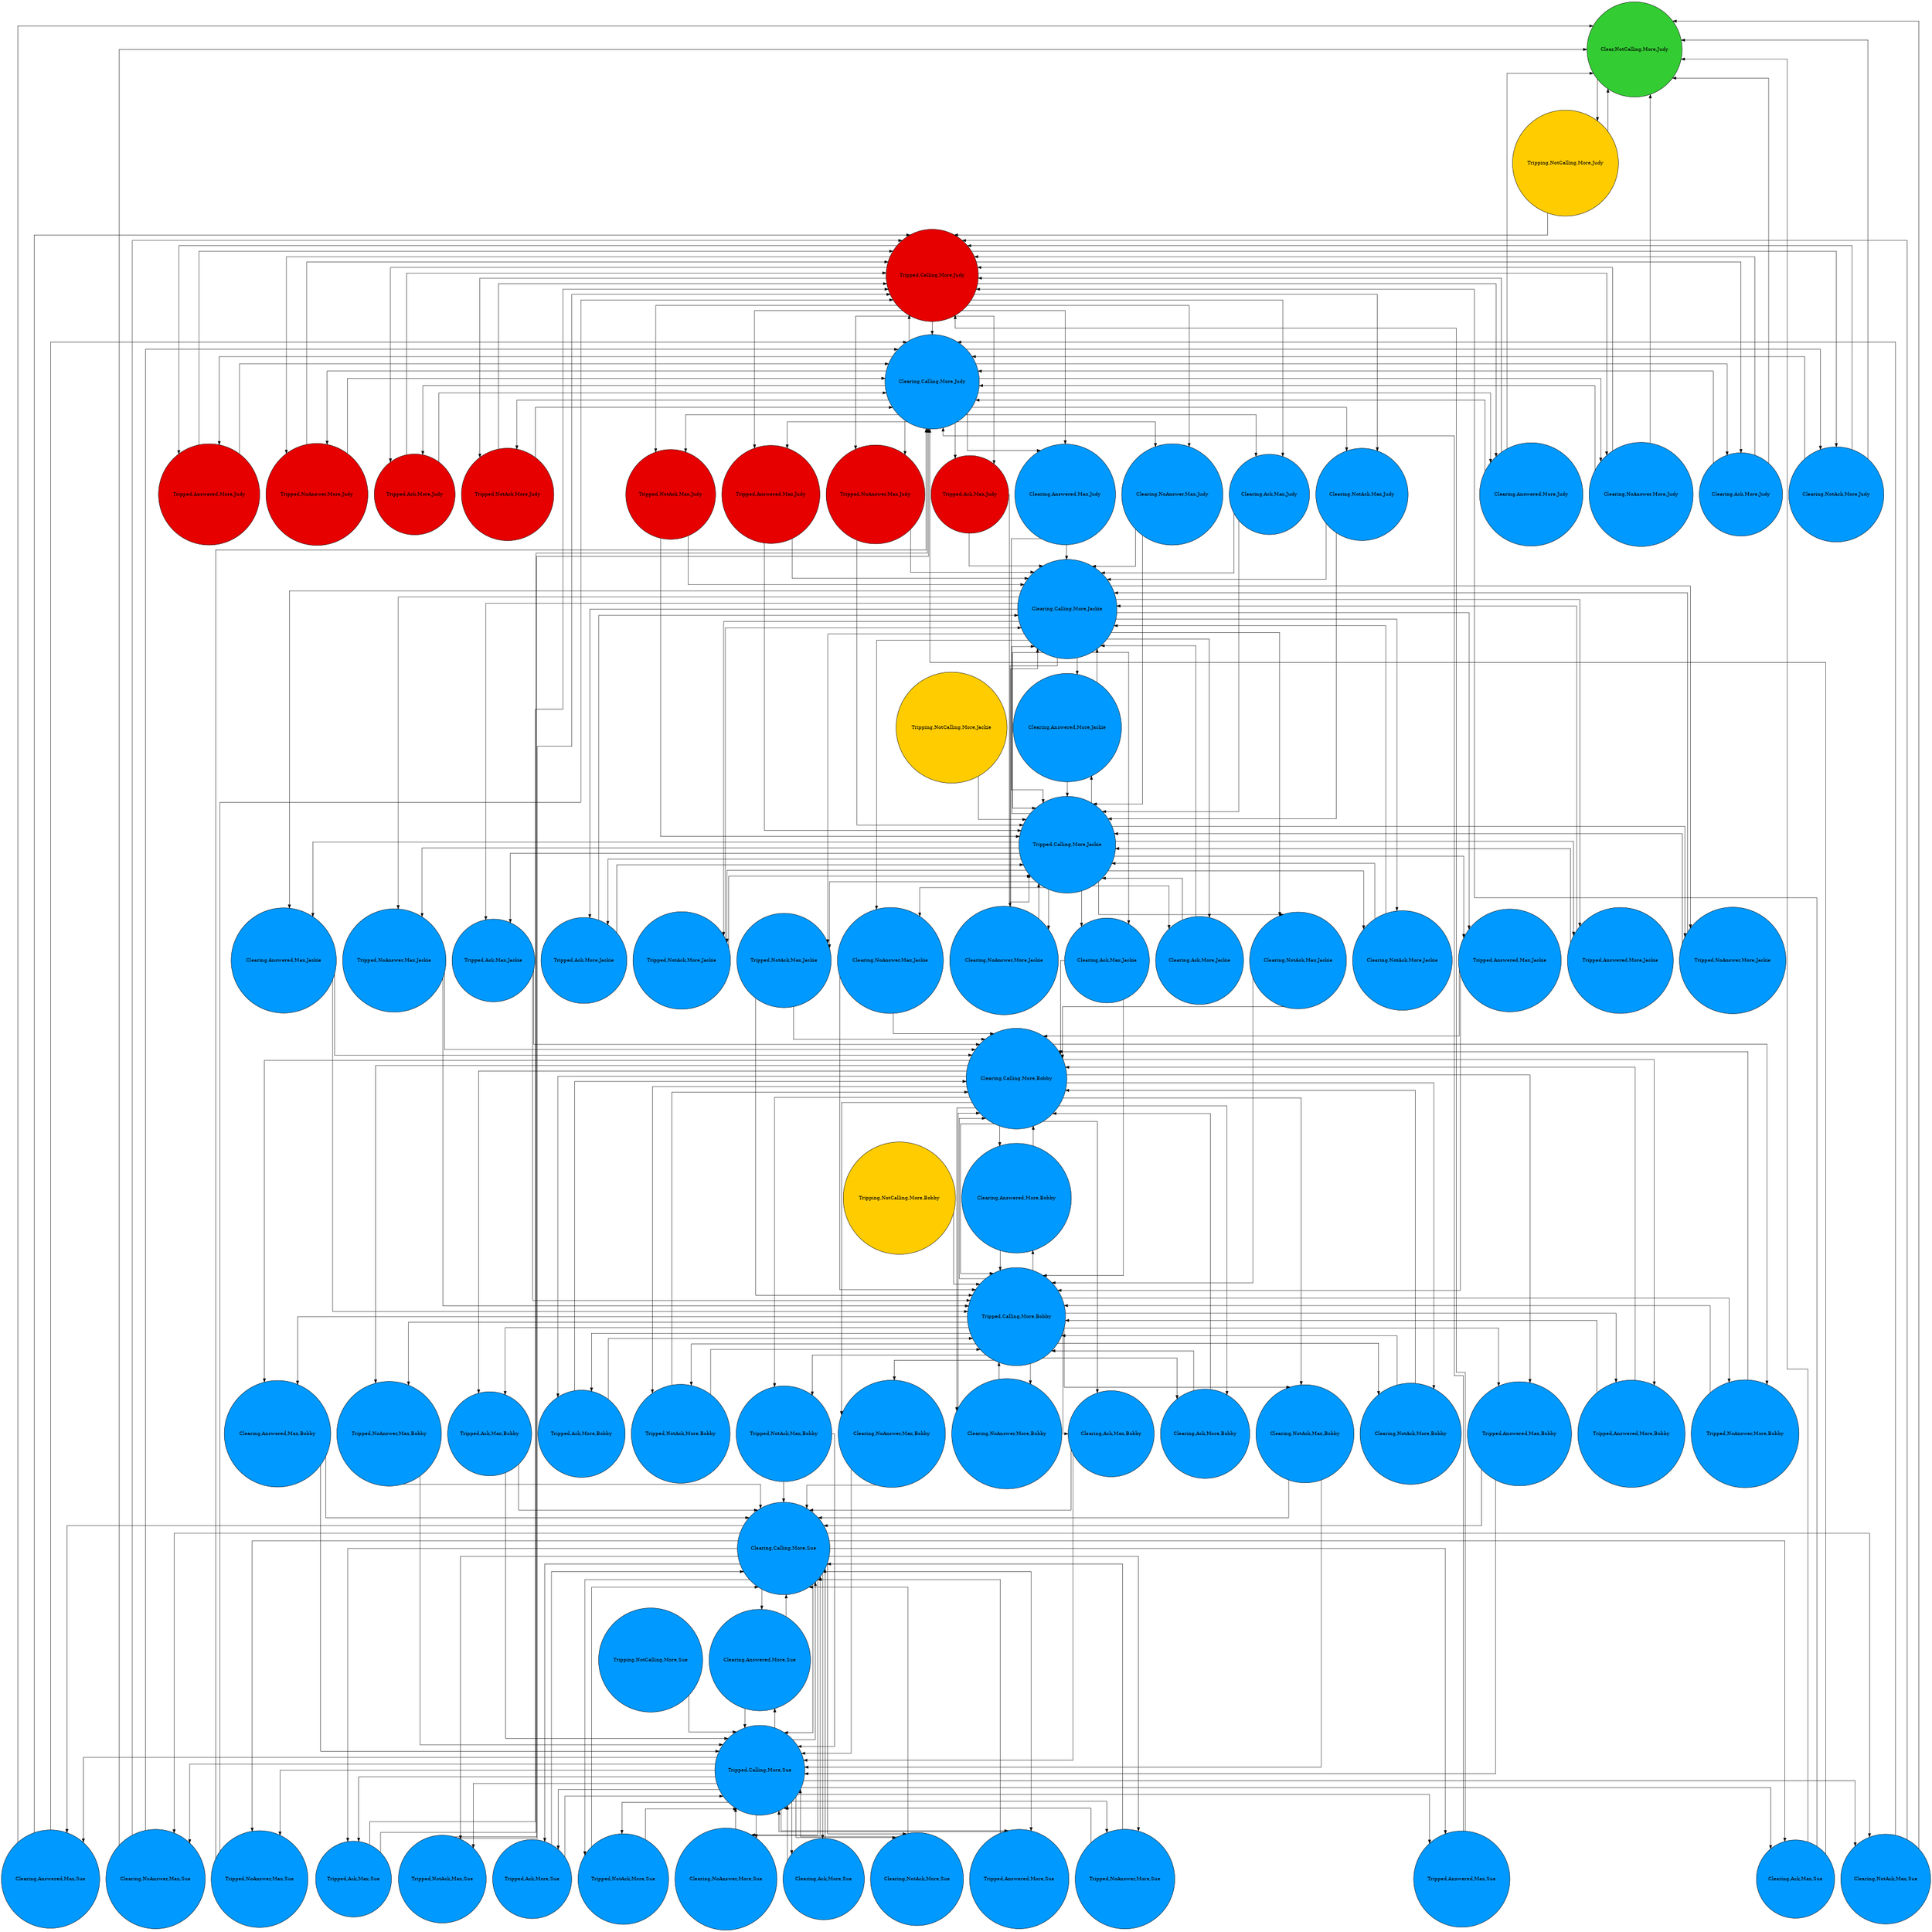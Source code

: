 digraph fgl {
	margin = "0"
	page = "22.0,22.0"
	size = "22.0,22.0"
	rotate = "0"
	ratio = "fill"
	overlap = false
	splines=ortho
	mincross = 2.0;
	Node [shape = circle ,style=filled,fillcolor="#33CC33"]{
	1 [label = "Clear,NotCalling,More,Judy"]}
	Node [shape = circle ,style=filled,fillcolor="#0099FF"]{
	2 [label = "Clearing,Calling,More,Judy"]
	3 [label = "Clearing,Answered,More,Judy"]
	4 [label = "Clearing,Answered,Max,Judy"]
	5 [label = "Clearing,NoAnswer,More,Judy"]
	6 [label = "Clearing,NoAnswer,Max,Judy"]
	7 [label = "Clearing,Ack,More,Judy"]
	8 [label = "Clearing,Ack,Max,Judy"]
	9 [label = "Clearing,NotAck,More,Judy"] 
	10 [label = "Clearing,NotAck,Max,Judy"]
        }	
	Node [shape = circle ,style=filled,fillcolor="#E60000"]{
	11 [label = "Tripped,Calling,More,Judy"]
	12 [label = "Tripped,Answered,More,Judy"]
	13 [label = "Tripped,Answered,Max,Judy"]
	14 [label = "Tripped,NoAnswer,More,Judy"]
	15 [label = "Tripped,NoAnswer,Max,Judy"]
	16 [label = "Tripped,Ack,More,Judy"]
	17 [label = "Tripped,Ack,Max,Judy"]
	18 [label = "Tripped,NotAck,More,Judy"]
	19 [label = "Tripped,NotAck,Max,Judy"]
        }	
	Node [shape = circle ,style=filled,fillcolor="#FFCC00"]{
	20 [label = "Tripping,NotCalling,More,Judy"]
        }	
	Node [shape = circle ,style=filled,fillcolor="#0099FF"]{
	21 [label = "Clearing,Calling,More,Jackie"]
	22 [label = "Clearing,Answered,More,Jackie"]
	23 [label = "Clearing,Answered,Max,Jackie"]
	24 [label = "Clearing,NoAnswer,More,Jackie"]
	25 [label = "Clearing,NoAnswer,Max,Jackie"]
	26 [label = "Clearing,Ack,More,Jackie"]
	27 [label = "Clearing,Ack,Max,Jackie"]
	28 [label = "Clearing,NotAck,More,Jackie"]
	29 [label = "Clearing,NotAck,Max,Jackie"]
        }	
	Node [shape = circle ,style=filled,fillcolor="#0099FF"]{
	30 [label = "Tripped,Calling,More,Jackie"]
	31 [label = "Tripped,Answered,More,Jackie"]
	32 [label = "Tripped,Answered,Max,Jackie"]
	33 [label = "Tripped,NoAnswer,More,Jackie"]
	34 [label = "Tripped,NoAnswer,Max,Jackie"]
	35 [label = "Tripped,Ack,More,Jackie"]
	36 [label = "Tripped,Ack,Max,Jackie"]
	37 [label = "Tripped,NotAck,More,Jackie"]
	38 [label = "Tripped,NotAck,Max,Jackie"]
        }	
	Node [shape = circle ,style=filled,fillcolor="#FFCC00"]{
	39 [label = "Tripping,NotCalling,More,Jackie"]
        }	
	Node [shape = circle ,style=filled,fillcolor="#0099FF"]{
	40 [label = "Clearing,Calling,More,Bobby"]
	41 [label = "Clearing,Answered,More,Bobby"]
	42 [label = "Clearing,Answered,Max,Bobby"]
	43 [label = "Clearing,NoAnswer,More,Bobby"]
	44 [label = "Clearing,NoAnswer,Max,Bobby"]
	45 [label = "Clearing,Ack,More,Bobby"]
	46 [label = "Clearing,Ack,Max,Bobby"]
	47 [label = "Clearing,NotAck,More,Bobby"]
	48 [label = "Clearing,NotAck,Max,Bobby"]
        }
	Node [shape = circle ,style=filled,fillcolor="#0099FF"]{
	49 [label = "Tripped,Calling,More,Bobby"]
	50 [label = "Tripped,Answered,More,Bobby"]
	51 [label = "Tripped,Answered,Max,Bobby"]
	52 [label = "Tripped,NoAnswer,More,Bobby"]
	53 [label = "Tripped,NoAnswer,Max,Bobby"]
	54 [label = "Tripped,Ack,More,Bobby"]
	55 [label = "Tripped,Ack,Max,Bobby"]
	56 [label = "Tripped,NotAck,More,Bobby"]
	57 [label = "Tripped,NotAck,Max,Bobby"]
	}
	Node [shape = circle ,style=filled,fillcolor="#FFCC00"]{
	58 [label = "Tripping,NotCalling,More,Bobby"]
	}
	Node [shape = circle ,style=filled,fillcolor="#0099FF"]{
	59 [label = "Clearing,Calling,More,Sue"]
	60 [label = "Clearing,Answered,More,Sue"]
	61 [label = "Clearing,Answered,Max,Sue"]
	62 [label = "Clearing,NoAnswer,More,Sue"]
	63 [label = "Clearing,NoAnswer,Max,Sue"]
	64 [label = "Clearing,Ack,More,Sue"]
	65 [label = "Clearing,Ack,Max,Sue"]
	66 [label = "Clearing,NotAck,More,Sue"]
	67 [label = "Clearing,NotAck,Max,Sue"]
	}	
	Node [shape = circle ,style=filled,fillcolor="#0099FF"]{
	68 [label = "Tripped,Calling,More,Sue"]
	69 [label = "Tripped,Answered,More,Sue"]
	70 [label = "Tripped,Answered,Max,Sue"]
	71 [label = "Tripped,NoAnswer,More,Sue"]
	72 [label = "Tripped,NoAnswer,Max,Sue"]
	73 [label = "Tripped,Ack,More,Sue"]
	74 [label = "Tripped,Ack,Max,Sue"]
	75 [label = "Tripped,NotAck,More,Sue"]
	76 [label = "Tripped,NotAck,Max,Sue"]
	}
	Node [shape = circle ,style=filled,fillcolor="#0099FF"]{
	77 [label = "Tripping,NotCalling,More,Sue"]
	}	
	1 -> 20 [label = ""]
	2 -> 3 [label = ""]
	2 -> 4 [label = ""]
	2 -> 5 [label = ""]
	2 -> 6 [label = ""]
	2 -> 7 [label = ""]
	2 -> 8 [label = ""]
	2 -> 9 [label = ""]
	2 -> 10 [label = ""]
	2 -> 11 [label = ""]
	2 -> 12 [label = ""]
	2 -> 13 [label = ""]
	2 -> 14 [label = ""]
	2 -> 15 [label = ""]
	2 -> 16 [label = ""]
	2 -> 17 [label = ""]
	2 -> 18 [label = ""]
	2 -> 19 [label = ""]
	3 -> 1 [label = ""]
	3 -> 2 [label = ""]
	3 -> 11 [label = ""]
	4 -> 21 [label = ""]
	4 -> 30 [label = ""]
	5 -> 1 [label = ""]
	5 -> 2 [label = ""]
	5 -> 11 [label = ""]
	6 -> 21 [label = ""]
	6 -> 30 [label = ""]
	7 -> 1 [label = ""]
	7 -> 2 [label = ""]
	7 -> 11 [label = ""]
	8 -> 21 [label = ""]
	8 -> 30 [label = ""]
	9 -> 1 [label = ""]
	9 -> 2 [label = ""]
	9 -> 11 [label = ""]
	10 -> 21 [label = ""]
	10 -> 30 [label = ""]
	11 -> 2 [label = ""]
	11 -> 3 [label = ""]
	11 -> 4 [label = ""]
	11 -> 5 [label = ""]
	11 -> 6 [label = ""]
	11 -> 7 [label = ""]
	11 -> 8 [label = ""]
	11 -> 9 [label = ""]
	11 -> 10 [label = ""]
	11 -> 12 [label = ""]
	11 -> 13 [label = ""]
	11 -> 14 [label = ""]
	11 -> 15 [label = ""]
	11 -> 16 [label = ""]
	11 -> 17 [label = ""]
	11 -> 18 [label = ""]
	11 -> 19 [label = ""]
	12 -> 2 [label = ""]
	12 -> 11 [label = ""]
	13 -> 21 [label = ""]
	13 -> 30 [label = ""]
	14 -> 2 [label = ""]
	14 -> 11 [label = ""]
	15 -> 21 [label = ""]
	15 -> 30 [label = ""]
	16 -> 2 [label = ""]
	16 -> 11 [label = ""]
	17 -> 21 [label = ""]
	17 -> 30 [label = ""]
	18 -> 2 [label = ""]
	18 -> 11 [label = ""]
	19 -> 21 [label = ""]
	19 -> 30 [label = ""]
	20 -> 1 [label = ""]
	20 -> 11 [label = ""]
	21 -> 22 [label = ""]
	21 -> 23 [label = ""]
	21 -> 24 [label = ""]
	21 -> 25 [label = ""]
	21 -> 26 [label = ""]
	21 -> 27 [label = ""]
	21 -> 28 [label = ""]
	21 -> 29 [label = ""]
	21 -> 30 [label = ""]
	21 -> 31 [label = ""]
	21 -> 32 [label = ""]
	21 -> 33 [label = ""]
	21 -> 34 [label = ""]
	21 -> 35 [label = ""]
	21 -> 36 [label = ""]
	21 -> 37 [label = ""]
	21 -> 38 [label = ""]
	22 -> 21 [label = ""]
	22 -> 30 [label = ""]
	23 -> 40 [label = ""]
	23 -> 49 [label = ""]
	24 -> 21 [label = ""]
	24 -> 30 [label = ""]
	25 -> 40 [label = ""]
	25 -> 49 [label = ""]
	26 -> 21 [label = ""]
	26 -> 30 [label = ""]
	27 -> 40 [label = ""]
	27 -> 49 [label = ""]
	28 -> 21 [label = ""]
	28 -> 30 [label = ""]
	29 -> 40 [label = ""]
	29 -> 49 [label = ""]
	30 -> 21 [label = ""]
	30 -> 22 [label = ""]
	30 -> 23 [label = ""]
	30 -> 24 [label = ""]
	30 -> 25 [label = ""]
	30 -> 26 [label = ""]
	30 -> 27 [label = ""]
	30 -> 28 [label = ""]
	30 -> 29 [label = ""]
	30 -> 31 [label = ""]
	30 -> 32 [label = ""]
	30 -> 33 [label = ""]
	30 -> 34 [label = ""]
	30 -> 35 [label = ""]
	30 -> 36 [label = ""]
	30 -> 37 [label = ""]
	30 -> 38 [label = ""]
	31 -> 21 [label = ""]
	31 -> 30 [label = ""]
	32 -> 40 [label = ""]
	32 -> 49 [label = ""]
	33 -> 21 [label = ""]
	33 -> 30 [label = ""]
	34 -> 40 [label = ""]
	34 -> 49 [label = ""]
	35 -> 21 [label = ""]
	35 -> 30 [label = ""]
	36 -> 40 [label = ""]
	36 -> 49 [label = ""]
	37 -> 21 [label = ""]
	37 -> 30 [label = ""]
	38 -> 40 [label = ""]
	38 -> 49 [label = ""]
	39 -> 30 [label = ""]
	40 -> 41 [label = ""]
	40 -> 42 [label = ""]
	40 -> 43 [label = ""]
	40 -> 44 [label = ""]
	40 -> 45 [label = ""]
	40 -> 46 [label = ""]
	40 -> 47 [label = ""]
	40 -> 48 [label = ""]
	40 -> 49 [label = ""]
	40 -> 50 [label = ""]
	40 -> 51 [label = ""]
	40 -> 52 [label = ""]
	40 -> 53 [label = ""]
	40 -> 54 [label = ""]
	40 -> 55 [label = ""]
	40 -> 56 [label = ""]
	40 -> 57 [label = ""]
	41 -> 40 [label = ""]
	41 -> 49 [label = ""]
	42 -> 59 [label = ""]
	42 -> 68 [label = ""]
	43 -> 40 [label = ""]
	43 -> 49 [label = ""]
	44 -> 59 [label = ""]
	44 -> 68 [label = ""]
	45 -> 40 [label = ""]
	45 -> 49 [label = ""]
	46 -> 59 [label = ""]
	46 -> 68 [label = ""]
	47 -> 40 [label = ""]
	47 -> 49 [label = ""]
	48 -> 59 [label = ""]
	48 -> 68 [label = ""]
	49 -> 40 [label = ""]
	49 -> 41 [label = ""]
	49 -> 42 [label = ""]
	49 -> 43 [label = ""]
	49 -> 44 [label = ""]
	49 -> 45 [label = ""]
	49 -> 46 [label = ""]
	49 -> 47 [label = ""]
	49 -> 48 [label = ""]
	49 -> 50 [label = ""]
	49 -> 51 [label = ""]
	49 -> 52 [label = ""]
	49 -> 53 [label = ""]
	49 -> 54 [label = ""]
	49 -> 55 [label = ""]
	49 -> 56 [label = ""]
	49 -> 57 [label = ""]
	50 -> 40 [label = ""]
	50 -> 49 [label = ""]
	51 -> 59 [label = ""]
	51 -> 68 [label = ""]
	52 -> 40 [label = ""]
	52 -> 49 [label = ""]
	53 -> 59 [label = ""]
	53 -> 68 [label = ""]
	54 -> 40 [label = ""]
	54 -> 49 [label = ""]
	55 -> 59 [label = ""]
	55 -> 68 [label = ""]
	56 -> 40 [label = ""]
	56 -> 49 [label = ""]
	57 -> 59 [label = ""]
	57 -> 68 [label = ""]
	58 -> 49 [label = ""]
	59 -> 60 [label = ""]
	59 -> 61 [label = ""]
	59 -> 62 [label = ""]
	59 -> 63 [label = ""]
	59 -> 64 [label = ""]
	59 -> 65 [label = ""]
	59 -> 66 [label = ""]
	59 -> 67 [label = ""]
	59 -> 68 [label = ""]
	59 -> 69 [label = ""]
	59 -> 70 [label = ""]
	59 -> 71 [label = ""]
	59 -> 72 [label = ""]
	59 -> 73 [label = ""]
	59 -> 74 [label = ""]
	59 -> 75 [label = ""]
	59 -> 76 [label = ""]
	60 -> 59 [label = ""]
	60 -> 68 [label = ""]
	61 -> 1 [label = ""]
	61 -> 2 [label = ""]
	61 -> 11 [label = ""]
	62 -> 59 [label = ""]
	62 -> 68 [label = ""]
	63 -> 1 [label = ""]
	63 -> 2 [label = ""]
	63 -> 11 [label = ""]
	64 -> 59 [label = ""]
	64 -> 68 [label = ""]
	65 -> 1 [label = ""]
	65 -> 2 [label = ""]
	65 -> 11 [label = ""]
	66 -> 59 [label = ""]
	66 -> 68 [label = ""]
	67 -> 1 [label = ""]
	67 -> 2 [label = ""]
	67 -> 11 [label = ""]
	68 -> 59 [label = ""]
	68 -> 60 [label = ""]
	68 -> 61 [label = ""]
	68 -> 62 [label = ""]
	68 -> 63 [label = ""]
	68 -> 64 [label = ""]
	68 -> 65 [label = ""]
	68 -> 66 [label = ""]
	68 -> 67 [label = ""]
	68 -> 69 [label = ""]
	68 -> 70 [label = ""]
	68 -> 71 [label = ""]
	68 -> 72 [label = ""]
	68 -> 73 [label = ""]
	68 -> 74 [label = ""]
	68 -> 75 [label = ""]
	68 -> 76 [label = ""]
	69 -> 59 [label = ""]
	69 -> 68 [label = ""]
	70 -> 2 [label = ""]
	70 -> 11 [label = ""]
	71 -> 59 [label = ""]
	71 -> 68 [label = ""]
	72 -> 2 [label = ""]
	72 -> 11 [label = ""]
	73 -> 59 [label = ""]
	73 -> 68 [label = ""]
	74 -> 2 [label = ""]
	74 -> 11 [label = ""]
	75 -> 59 [label = ""]
	75 -> 68 [label = ""]
	76 -> 2 [label = ""]
	76 -> 11 [label = ""]
	77 -> 68 [label = ""]
}